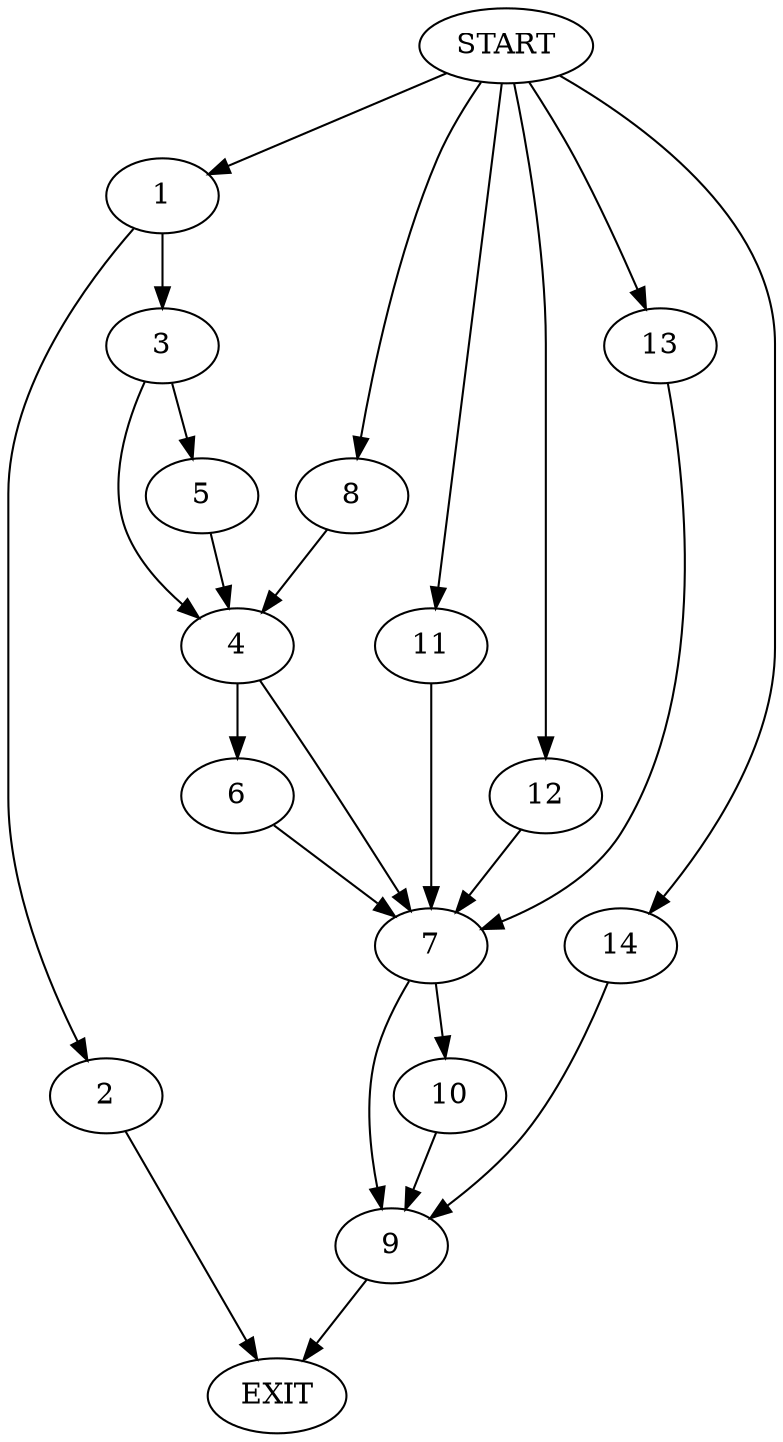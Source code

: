 digraph {
0 [label="START"]
15 [label="EXIT"]
0 -> 1
1 -> 2
1 -> 3
3 -> 4
3 -> 5
2 -> 15
4 -> 6
4 -> 7
5 -> 4
0 -> 8
8 -> 4
6 -> 7
7 -> 9
7 -> 10
0 -> 11
11 -> 7
0 -> 12
12 -> 7
0 -> 13
13 -> 7
9 -> 15
10 -> 9
0 -> 14
14 -> 9
}

